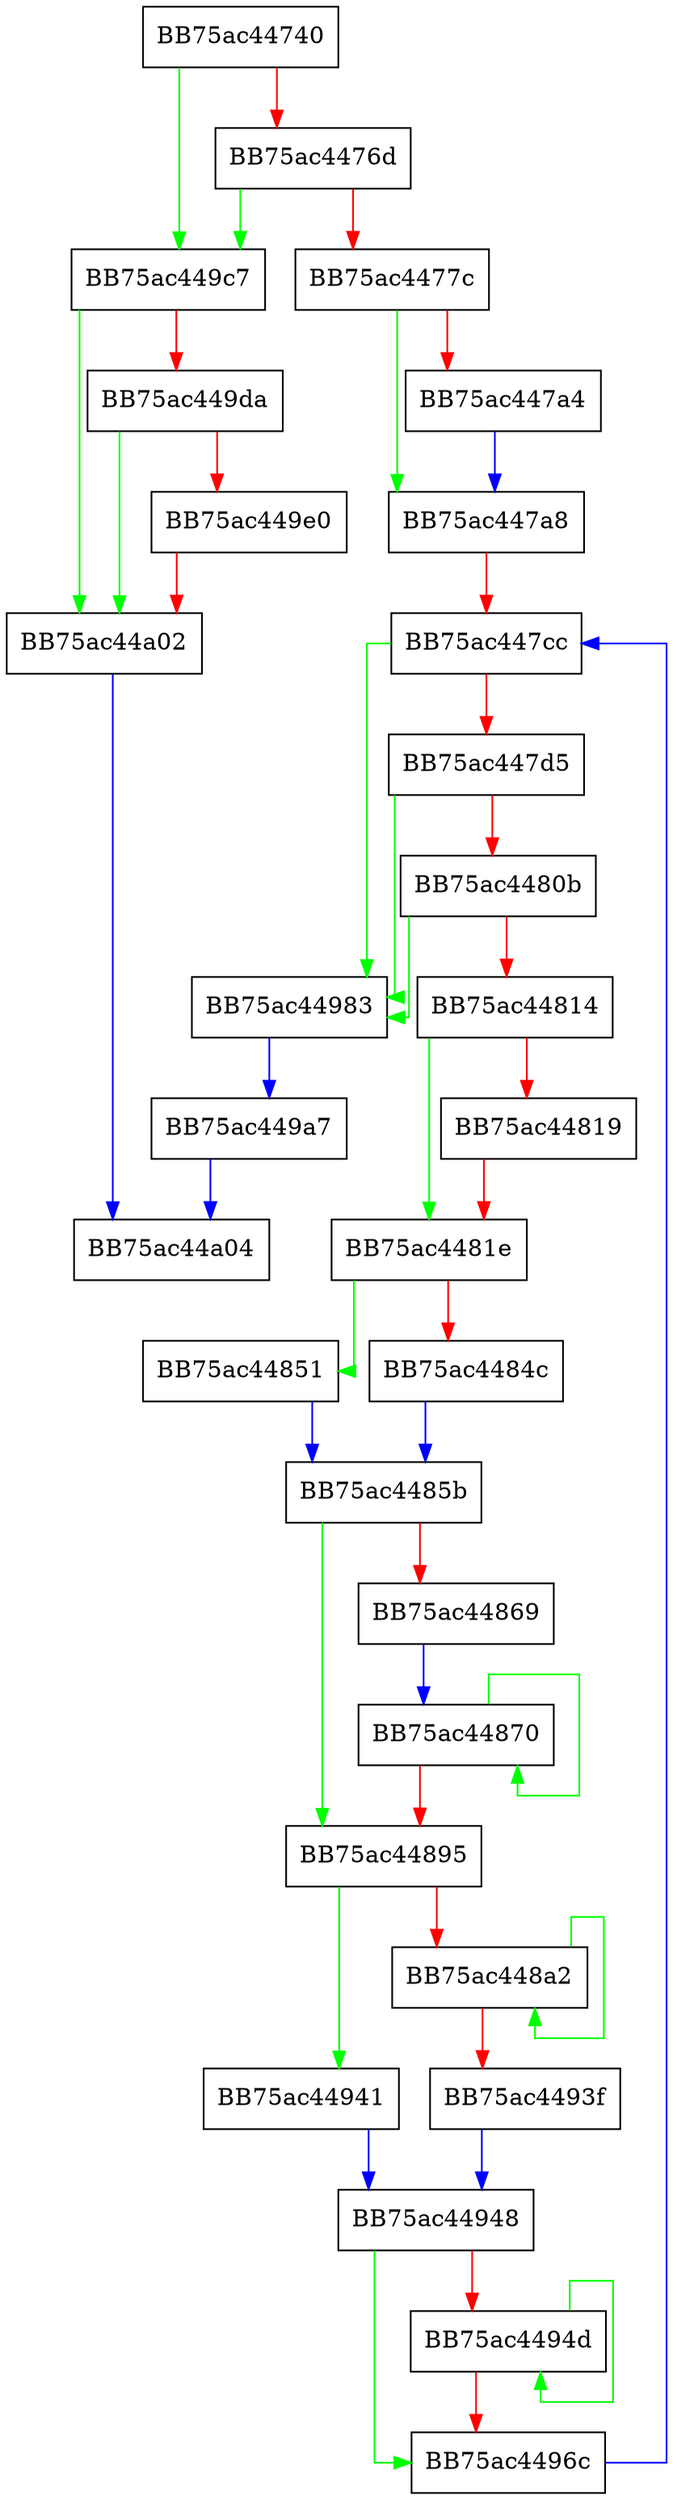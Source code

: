 digraph GetCRC32 {
  node [shape="box"];
  graph [splines=ortho];
  BB75ac44740 -> BB75ac449c7 [color="green"];
  BB75ac44740 -> BB75ac4476d [color="red"];
  BB75ac4476d -> BB75ac449c7 [color="green"];
  BB75ac4476d -> BB75ac4477c [color="red"];
  BB75ac4477c -> BB75ac447a8 [color="green"];
  BB75ac4477c -> BB75ac447a4 [color="red"];
  BB75ac447a4 -> BB75ac447a8 [color="blue"];
  BB75ac447a8 -> BB75ac447cc [color="red"];
  BB75ac447cc -> BB75ac44983 [color="green"];
  BB75ac447cc -> BB75ac447d5 [color="red"];
  BB75ac447d5 -> BB75ac44983 [color="green"];
  BB75ac447d5 -> BB75ac4480b [color="red"];
  BB75ac4480b -> BB75ac44983 [color="green"];
  BB75ac4480b -> BB75ac44814 [color="red"];
  BB75ac44814 -> BB75ac4481e [color="green"];
  BB75ac44814 -> BB75ac44819 [color="red"];
  BB75ac44819 -> BB75ac4481e [color="red"];
  BB75ac4481e -> BB75ac44851 [color="green"];
  BB75ac4481e -> BB75ac4484c [color="red"];
  BB75ac4484c -> BB75ac4485b [color="blue"];
  BB75ac44851 -> BB75ac4485b [color="blue"];
  BB75ac4485b -> BB75ac44895 [color="green"];
  BB75ac4485b -> BB75ac44869 [color="red"];
  BB75ac44869 -> BB75ac44870 [color="blue"];
  BB75ac44870 -> BB75ac44870 [color="green"];
  BB75ac44870 -> BB75ac44895 [color="red"];
  BB75ac44895 -> BB75ac44941 [color="green"];
  BB75ac44895 -> BB75ac448a2 [color="red"];
  BB75ac448a2 -> BB75ac448a2 [color="green"];
  BB75ac448a2 -> BB75ac4493f [color="red"];
  BB75ac4493f -> BB75ac44948 [color="blue"];
  BB75ac44941 -> BB75ac44948 [color="blue"];
  BB75ac44948 -> BB75ac4496c [color="green"];
  BB75ac44948 -> BB75ac4494d [color="red"];
  BB75ac4494d -> BB75ac4494d [color="green"];
  BB75ac4494d -> BB75ac4496c [color="red"];
  BB75ac4496c -> BB75ac447cc [color="blue"];
  BB75ac44983 -> BB75ac449a7 [color="blue"];
  BB75ac449a7 -> BB75ac44a04 [color="blue"];
  BB75ac449c7 -> BB75ac44a02 [color="green"];
  BB75ac449c7 -> BB75ac449da [color="red"];
  BB75ac449da -> BB75ac44a02 [color="green"];
  BB75ac449da -> BB75ac449e0 [color="red"];
  BB75ac449e0 -> BB75ac44a02 [color="red"];
  BB75ac44a02 -> BB75ac44a04 [color="blue"];
}